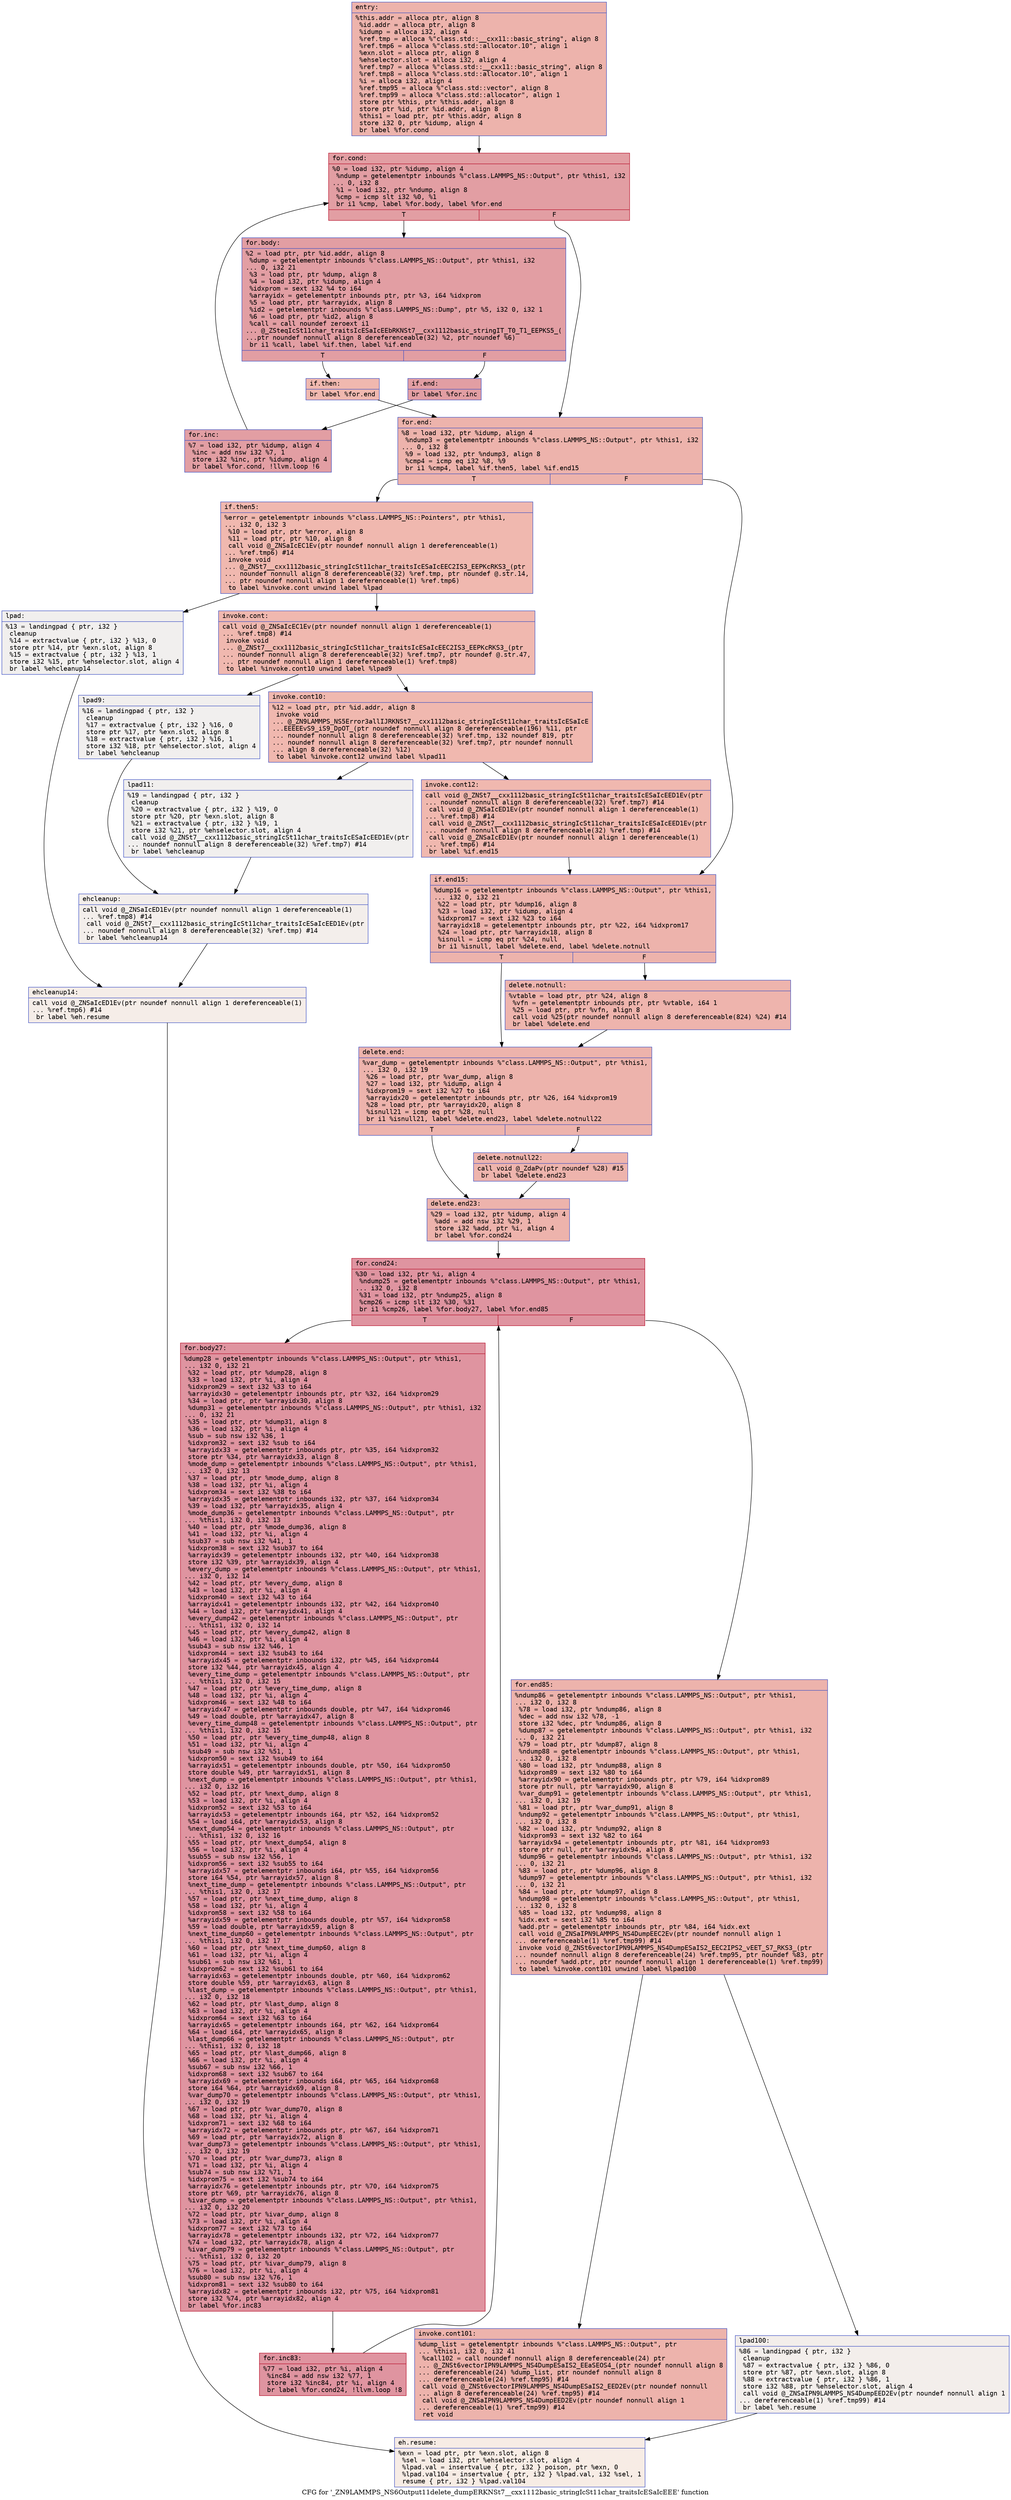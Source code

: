 digraph "CFG for '_ZN9LAMMPS_NS6Output11delete_dumpERKNSt7__cxx1112basic_stringIcSt11char_traitsIcESaIcEEE' function" {
	label="CFG for '_ZN9LAMMPS_NS6Output11delete_dumpERKNSt7__cxx1112basic_stringIcSt11char_traitsIcESaIcEEE' function";

	Node0x559d9a2a36c0 [shape=record,color="#3d50c3ff", style=filled, fillcolor="#d6524470" fontname="Courier",label="{entry:\l|  %this.addr = alloca ptr, align 8\l  %id.addr = alloca ptr, align 8\l  %idump = alloca i32, align 4\l  %ref.tmp = alloca %\"class.std::__cxx11::basic_string\", align 8\l  %ref.tmp6 = alloca %\"class.std::allocator.10\", align 1\l  %exn.slot = alloca ptr, align 8\l  %ehselector.slot = alloca i32, align 4\l  %ref.tmp7 = alloca %\"class.std::__cxx11::basic_string\", align 8\l  %ref.tmp8 = alloca %\"class.std::allocator.10\", align 1\l  %i = alloca i32, align 4\l  %ref.tmp95 = alloca %\"class.std::vector\", align 8\l  %ref.tmp99 = alloca %\"class.std::allocator\", align 1\l  store ptr %this, ptr %this.addr, align 8\l  store ptr %id, ptr %id.addr, align 8\l  %this1 = load ptr, ptr %this.addr, align 8\l  store i32 0, ptr %idump, align 4\l  br label %for.cond\l}"];
	Node0x559d9a2a36c0 -> Node0x559d9a2a41d0[tooltip="entry -> for.cond\nProbability 100.00%" ];
	Node0x559d9a2a41d0 [shape=record,color="#b70d28ff", style=filled, fillcolor="#be242e70" fontname="Courier",label="{for.cond:\l|  %0 = load i32, ptr %idump, align 4\l  %ndump = getelementptr inbounds %\"class.LAMMPS_NS::Output\", ptr %this1, i32\l... 0, i32 8\l  %1 = load i32, ptr %ndump, align 8\l  %cmp = icmp slt i32 %0, %1\l  br i1 %cmp, label %for.body, label %for.end\l|{<s0>T|<s1>F}}"];
	Node0x559d9a2a41d0:s0 -> Node0x559d9a2a44e0[tooltip="for.cond -> for.body\nProbability 96.88%" ];
	Node0x559d9a2a41d0:s1 -> Node0x559d9a2a4560[tooltip="for.cond -> for.end\nProbability 3.12%" ];
	Node0x559d9a2a44e0 [shape=record,color="#3d50c3ff", style=filled, fillcolor="#be242e70" fontname="Courier",label="{for.body:\l|  %2 = load ptr, ptr %id.addr, align 8\l  %dump = getelementptr inbounds %\"class.LAMMPS_NS::Output\", ptr %this1, i32\l... 0, i32 21\l  %3 = load ptr, ptr %dump, align 8\l  %4 = load i32, ptr %idump, align 4\l  %idxprom = sext i32 %4 to i64\l  %arrayidx = getelementptr inbounds ptr, ptr %3, i64 %idxprom\l  %5 = load ptr, ptr %arrayidx, align 8\l  %id2 = getelementptr inbounds %\"class.LAMMPS_NS::Dump\", ptr %5, i32 0, i32 1\l  %6 = load ptr, ptr %id2, align 8\l  %call = call noundef zeroext i1\l... @_ZSteqIcSt11char_traitsIcESaIcEEbRKNSt7__cxx1112basic_stringIT_T0_T1_EEPKS5_(\l...ptr noundef nonnull align 8 dereferenceable(32) %2, ptr noundef %6)\l  br i1 %call, label %if.then, label %if.end\l|{<s0>T|<s1>F}}"];
	Node0x559d9a2a44e0:s0 -> Node0x559d9a2a4f10[tooltip="for.body -> if.then\nProbability 3.12%" ];
	Node0x559d9a2a44e0:s1 -> Node0x559d9a2a4f60[tooltip="for.body -> if.end\nProbability 96.88%" ];
	Node0x559d9a2a4f10 [shape=record,color="#3d50c3ff", style=filled, fillcolor="#dc5d4a70" fontname="Courier",label="{if.then:\l|  br label %for.end\l}"];
	Node0x559d9a2a4f10 -> Node0x559d9a2a4560[tooltip="if.then -> for.end\nProbability 100.00%" ];
	Node0x559d9a2a4f60 [shape=record,color="#3d50c3ff", style=filled, fillcolor="#be242e70" fontname="Courier",label="{if.end:\l|  br label %for.inc\l}"];
	Node0x559d9a2a4f60 -> Node0x559d9a2a50d0[tooltip="if.end -> for.inc\nProbability 100.00%" ];
	Node0x559d9a2a50d0 [shape=record,color="#3d50c3ff", style=filled, fillcolor="#be242e70" fontname="Courier",label="{for.inc:\l|  %7 = load i32, ptr %idump, align 4\l  %inc = add nsw i32 %7, 1\l  store i32 %inc, ptr %idump, align 4\l  br label %for.cond, !llvm.loop !6\l}"];
	Node0x559d9a2a50d0 -> Node0x559d9a2a41d0[tooltip="for.inc -> for.cond\nProbability 100.00%" ];
	Node0x559d9a2a4560 [shape=record,color="#3d50c3ff", style=filled, fillcolor="#d6524470" fontname="Courier",label="{for.end:\l|  %8 = load i32, ptr %idump, align 4\l  %ndump3 = getelementptr inbounds %\"class.LAMMPS_NS::Output\", ptr %this1, i32\l... 0, i32 8\l  %9 = load i32, ptr %ndump3, align 8\l  %cmp4 = icmp eq i32 %8, %9\l  br i1 %cmp4, label %if.then5, label %if.end15\l|{<s0>T|<s1>F}}"];
	Node0x559d9a2a4560:s0 -> Node0x559d9a2a57d0[tooltip="for.end -> if.then5\nProbability 50.00%" ];
	Node0x559d9a2a4560:s1 -> Node0x559d9a2a5850[tooltip="for.end -> if.end15\nProbability 50.00%" ];
	Node0x559d9a2a57d0 [shape=record,color="#3d50c3ff", style=filled, fillcolor="#dc5d4a70" fontname="Courier",label="{if.then5:\l|  %error = getelementptr inbounds %\"class.LAMMPS_NS::Pointers\", ptr %this1,\l... i32 0, i32 3\l  %10 = load ptr, ptr %error, align 8\l  %11 = load ptr, ptr %10, align 8\l  call void @_ZNSaIcEC1Ev(ptr noundef nonnull align 1 dereferenceable(1)\l... %ref.tmp6) #14\l  invoke void\l... @_ZNSt7__cxx1112basic_stringIcSt11char_traitsIcESaIcEEC2IS3_EEPKcRKS3_(ptr\l... noundef nonnull align 8 dereferenceable(32) %ref.tmp, ptr noundef @.str.14,\l... ptr noundef nonnull align 1 dereferenceable(1) %ref.tmp6)\l          to label %invoke.cont unwind label %lpad\l}"];
	Node0x559d9a2a57d0 -> Node0x559d9a2a5ce0[tooltip="if.then5 -> invoke.cont\nProbability 100.00%" ];
	Node0x559d9a2a57d0 -> Node0x559d9a2a5d60[tooltip="if.then5 -> lpad\nProbability 0.00%" ];
	Node0x559d9a2a5ce0 [shape=record,color="#3d50c3ff", style=filled, fillcolor="#dc5d4a70" fontname="Courier",label="{invoke.cont:\l|  call void @_ZNSaIcEC1Ev(ptr noundef nonnull align 1 dereferenceable(1)\l... %ref.tmp8) #14\l  invoke void\l... @_ZNSt7__cxx1112basic_stringIcSt11char_traitsIcESaIcEEC2IS3_EEPKcRKS3_(ptr\l... noundef nonnull align 8 dereferenceable(32) %ref.tmp7, ptr noundef @.str.47,\l... ptr noundef nonnull align 1 dereferenceable(1) %ref.tmp8)\l          to label %invoke.cont10 unwind label %lpad9\l}"];
	Node0x559d9a2a5ce0 -> Node0x559d9a2a6080[tooltip="invoke.cont -> invoke.cont10\nProbability 100.00%" ];
	Node0x559d9a2a5ce0 -> Node0x559d9a2a60d0[tooltip="invoke.cont -> lpad9\nProbability 0.00%" ];
	Node0x559d9a2a6080 [shape=record,color="#3d50c3ff", style=filled, fillcolor="#dc5d4a70" fontname="Courier",label="{invoke.cont10:\l|  %12 = load ptr, ptr %id.addr, align 8\l  invoke void\l... @_ZN9LAMMPS_NS5Error3allIJRKNSt7__cxx1112basic_stringIcSt11char_traitsIcESaIcE\l...EEEEEvS9_iS9_DpOT_(ptr noundef nonnull align 8 dereferenceable(196) %11, ptr\l... noundef nonnull align 8 dereferenceable(32) %ref.tmp, i32 noundef 819, ptr\l... noundef nonnull align 8 dereferenceable(32) %ref.tmp7, ptr noundef nonnull\l... align 8 dereferenceable(32) %12)\l          to label %invoke.cont12 unwind label %lpad11\l}"];
	Node0x559d9a2a6080 -> Node0x559d9a2a6030[tooltip="invoke.cont10 -> invoke.cont12\nProbability 100.00%" ];
	Node0x559d9a2a6080 -> Node0x559d9a2a6420[tooltip="invoke.cont10 -> lpad11\nProbability 0.00%" ];
	Node0x559d9a2a6030 [shape=record,color="#3d50c3ff", style=filled, fillcolor="#dc5d4a70" fontname="Courier",label="{invoke.cont12:\l|  call void @_ZNSt7__cxx1112basic_stringIcSt11char_traitsIcESaIcEED1Ev(ptr\l... noundef nonnull align 8 dereferenceable(32) %ref.tmp7) #14\l  call void @_ZNSaIcED1Ev(ptr noundef nonnull align 1 dereferenceable(1)\l... %ref.tmp8) #14\l  call void @_ZNSt7__cxx1112basic_stringIcSt11char_traitsIcESaIcEED1Ev(ptr\l... noundef nonnull align 8 dereferenceable(32) %ref.tmp) #14\l  call void @_ZNSaIcED1Ev(ptr noundef nonnull align 1 dereferenceable(1)\l... %ref.tmp6) #14\l  br label %if.end15\l}"];
	Node0x559d9a2a6030 -> Node0x559d9a2a5850[tooltip="invoke.cont12 -> if.end15\nProbability 100.00%" ];
	Node0x559d9a2a5d60 [shape=record,color="#3d50c3ff", style=filled, fillcolor="#e0dbd870" fontname="Courier",label="{lpad:\l|  %13 = landingpad \{ ptr, i32 \}\l          cleanup\l  %14 = extractvalue \{ ptr, i32 \} %13, 0\l  store ptr %14, ptr %exn.slot, align 8\l  %15 = extractvalue \{ ptr, i32 \} %13, 1\l  store i32 %15, ptr %ehselector.slot, align 4\l  br label %ehcleanup14\l}"];
	Node0x559d9a2a5d60 -> Node0x559d9a2a6ea0[tooltip="lpad -> ehcleanup14\nProbability 100.00%" ];
	Node0x559d9a2a60d0 [shape=record,color="#3d50c3ff", style=filled, fillcolor="#e0dbd870" fontname="Courier",label="{lpad9:\l|  %16 = landingpad \{ ptr, i32 \}\l          cleanup\l  %17 = extractvalue \{ ptr, i32 \} %16, 0\l  store ptr %17, ptr %exn.slot, align 8\l  %18 = extractvalue \{ ptr, i32 \} %16, 1\l  store i32 %18, ptr %ehselector.slot, align 4\l  br label %ehcleanup\l}"];
	Node0x559d9a2a60d0 -> Node0x559d9a2a7210[tooltip="lpad9 -> ehcleanup\nProbability 100.00%" ];
	Node0x559d9a2a6420 [shape=record,color="#3d50c3ff", style=filled, fillcolor="#e0dbd870" fontname="Courier",label="{lpad11:\l|  %19 = landingpad \{ ptr, i32 \}\l          cleanup\l  %20 = extractvalue \{ ptr, i32 \} %19, 0\l  store ptr %20, ptr %exn.slot, align 8\l  %21 = extractvalue \{ ptr, i32 \} %19, 1\l  store i32 %21, ptr %ehselector.slot, align 4\l  call void @_ZNSt7__cxx1112basic_stringIcSt11char_traitsIcESaIcEED1Ev(ptr\l... noundef nonnull align 8 dereferenceable(32) %ref.tmp7) #14\l  br label %ehcleanup\l}"];
	Node0x559d9a2a6420 -> Node0x559d9a2a7210[tooltip="lpad11 -> ehcleanup\nProbability 100.00%" ];
	Node0x559d9a2a7210 [shape=record,color="#3d50c3ff", style=filled, fillcolor="#e5d8d170" fontname="Courier",label="{ehcleanup:\l|  call void @_ZNSaIcED1Ev(ptr noundef nonnull align 1 dereferenceable(1)\l... %ref.tmp8) #14\l  call void @_ZNSt7__cxx1112basic_stringIcSt11char_traitsIcESaIcEED1Ev(ptr\l... noundef nonnull align 8 dereferenceable(32) %ref.tmp) #14\l  br label %ehcleanup14\l}"];
	Node0x559d9a2a7210 -> Node0x559d9a2a6ea0[tooltip="ehcleanup -> ehcleanup14\nProbability 100.00%" ];
	Node0x559d9a2a6ea0 [shape=record,color="#3d50c3ff", style=filled, fillcolor="#e8d6cc70" fontname="Courier",label="{ehcleanup14:\l|  call void @_ZNSaIcED1Ev(ptr noundef nonnull align 1 dereferenceable(1)\l... %ref.tmp6) #14\l  br label %eh.resume\l}"];
	Node0x559d9a2a6ea0 -> Node0x559d9a2a7b20[tooltip="ehcleanup14 -> eh.resume\nProbability 100.00%" ];
	Node0x559d9a2a5850 [shape=record,color="#3d50c3ff", style=filled, fillcolor="#d6524470" fontname="Courier",label="{if.end15:\l|  %dump16 = getelementptr inbounds %\"class.LAMMPS_NS::Output\", ptr %this1,\l... i32 0, i32 21\l  %22 = load ptr, ptr %dump16, align 8\l  %23 = load i32, ptr %idump, align 4\l  %idxprom17 = sext i32 %23 to i64\l  %arrayidx18 = getelementptr inbounds ptr, ptr %22, i64 %idxprom17\l  %24 = load ptr, ptr %arrayidx18, align 8\l  %isnull = icmp eq ptr %24, null\l  br i1 %isnull, label %delete.end, label %delete.notnull\l|{<s0>T|<s1>F}}"];
	Node0x559d9a2a5850:s0 -> Node0x559d9a2a8040[tooltip="if.end15 -> delete.end\nProbability 37.50%" ];
	Node0x559d9a2a5850:s1 -> Node0x559d9a2a4ba0[tooltip="if.end15 -> delete.notnull\nProbability 62.50%" ];
	Node0x559d9a2a4ba0 [shape=record,color="#3d50c3ff", style=filled, fillcolor="#d8564670" fontname="Courier",label="{delete.notnull:\l|  %vtable = load ptr, ptr %24, align 8\l  %vfn = getelementptr inbounds ptr, ptr %vtable, i64 1\l  %25 = load ptr, ptr %vfn, align 8\l  call void %25(ptr noundef nonnull align 8 dereferenceable(824) %24) #14\l  br label %delete.end\l}"];
	Node0x559d9a2a4ba0 -> Node0x559d9a2a8040[tooltip="delete.notnull -> delete.end\nProbability 100.00%" ];
	Node0x559d9a2a8040 [shape=record,color="#3d50c3ff", style=filled, fillcolor="#d6524470" fontname="Courier",label="{delete.end:\l|  %var_dump = getelementptr inbounds %\"class.LAMMPS_NS::Output\", ptr %this1,\l... i32 0, i32 19\l  %26 = load ptr, ptr %var_dump, align 8\l  %27 = load i32, ptr %idump, align 4\l  %idxprom19 = sext i32 %27 to i64\l  %arrayidx20 = getelementptr inbounds ptr, ptr %26, i64 %idxprom19\l  %28 = load ptr, ptr %arrayidx20, align 8\l  %isnull21 = icmp eq ptr %28, null\l  br i1 %isnull21, label %delete.end23, label %delete.notnull22\l|{<s0>T|<s1>F}}"];
	Node0x559d9a2a8040:s0 -> Node0x559d9a2a8d20[tooltip="delete.end -> delete.end23\nProbability 37.50%" ];
	Node0x559d9a2a8040:s1 -> Node0x559d9a2a8dd0[tooltip="delete.end -> delete.notnull22\nProbability 62.50%" ];
	Node0x559d9a2a8dd0 [shape=record,color="#3d50c3ff", style=filled, fillcolor="#d8564670" fontname="Courier",label="{delete.notnull22:\l|  call void @_ZdaPv(ptr noundef %28) #15\l  br label %delete.end23\l}"];
	Node0x559d9a2a8dd0 -> Node0x559d9a2a8d20[tooltip="delete.notnull22 -> delete.end23\nProbability 100.00%" ];
	Node0x559d9a2a8d20 [shape=record,color="#3d50c3ff", style=filled, fillcolor="#d6524470" fontname="Courier",label="{delete.end23:\l|  %29 = load i32, ptr %idump, align 4\l  %add = add nsw i32 %29, 1\l  store i32 %add, ptr %i, align 4\l  br label %for.cond24\l}"];
	Node0x559d9a2a8d20 -> Node0x559d9a2a9260[tooltip="delete.end23 -> for.cond24\nProbability 100.00%" ];
	Node0x559d9a2a9260 [shape=record,color="#b70d28ff", style=filled, fillcolor="#b70d2870" fontname="Courier",label="{for.cond24:\l|  %30 = load i32, ptr %i, align 4\l  %ndump25 = getelementptr inbounds %\"class.LAMMPS_NS::Output\", ptr %this1,\l... i32 0, i32 8\l  %31 = load i32, ptr %ndump25, align 8\l  %cmp26 = icmp slt i32 %30, %31\l  br i1 %cmp26, label %for.body27, label %for.end85\l|{<s0>T|<s1>F}}"];
	Node0x559d9a2a9260:s0 -> Node0x559d9a2a95b0[tooltip="for.cond24 -> for.body27\nProbability 96.88%" ];
	Node0x559d9a2a9260:s1 -> Node0x559d9a2a9600[tooltip="for.cond24 -> for.end85\nProbability 3.12%" ];
	Node0x559d9a2a95b0 [shape=record,color="#b70d28ff", style=filled, fillcolor="#b70d2870" fontname="Courier",label="{for.body27:\l|  %dump28 = getelementptr inbounds %\"class.LAMMPS_NS::Output\", ptr %this1,\l... i32 0, i32 21\l  %32 = load ptr, ptr %dump28, align 8\l  %33 = load i32, ptr %i, align 4\l  %idxprom29 = sext i32 %33 to i64\l  %arrayidx30 = getelementptr inbounds ptr, ptr %32, i64 %idxprom29\l  %34 = load ptr, ptr %arrayidx30, align 8\l  %dump31 = getelementptr inbounds %\"class.LAMMPS_NS::Output\", ptr %this1, i32\l... 0, i32 21\l  %35 = load ptr, ptr %dump31, align 8\l  %36 = load i32, ptr %i, align 4\l  %sub = sub nsw i32 %36, 1\l  %idxprom32 = sext i32 %sub to i64\l  %arrayidx33 = getelementptr inbounds ptr, ptr %35, i64 %idxprom32\l  store ptr %34, ptr %arrayidx33, align 8\l  %mode_dump = getelementptr inbounds %\"class.LAMMPS_NS::Output\", ptr %this1,\l... i32 0, i32 13\l  %37 = load ptr, ptr %mode_dump, align 8\l  %38 = load i32, ptr %i, align 4\l  %idxprom34 = sext i32 %38 to i64\l  %arrayidx35 = getelementptr inbounds i32, ptr %37, i64 %idxprom34\l  %39 = load i32, ptr %arrayidx35, align 4\l  %mode_dump36 = getelementptr inbounds %\"class.LAMMPS_NS::Output\", ptr\l... %this1, i32 0, i32 13\l  %40 = load ptr, ptr %mode_dump36, align 8\l  %41 = load i32, ptr %i, align 4\l  %sub37 = sub nsw i32 %41, 1\l  %idxprom38 = sext i32 %sub37 to i64\l  %arrayidx39 = getelementptr inbounds i32, ptr %40, i64 %idxprom38\l  store i32 %39, ptr %arrayidx39, align 4\l  %every_dump = getelementptr inbounds %\"class.LAMMPS_NS::Output\", ptr %this1,\l... i32 0, i32 14\l  %42 = load ptr, ptr %every_dump, align 8\l  %43 = load i32, ptr %i, align 4\l  %idxprom40 = sext i32 %43 to i64\l  %arrayidx41 = getelementptr inbounds i32, ptr %42, i64 %idxprom40\l  %44 = load i32, ptr %arrayidx41, align 4\l  %every_dump42 = getelementptr inbounds %\"class.LAMMPS_NS::Output\", ptr\l... %this1, i32 0, i32 14\l  %45 = load ptr, ptr %every_dump42, align 8\l  %46 = load i32, ptr %i, align 4\l  %sub43 = sub nsw i32 %46, 1\l  %idxprom44 = sext i32 %sub43 to i64\l  %arrayidx45 = getelementptr inbounds i32, ptr %45, i64 %idxprom44\l  store i32 %44, ptr %arrayidx45, align 4\l  %every_time_dump = getelementptr inbounds %\"class.LAMMPS_NS::Output\", ptr\l... %this1, i32 0, i32 15\l  %47 = load ptr, ptr %every_time_dump, align 8\l  %48 = load i32, ptr %i, align 4\l  %idxprom46 = sext i32 %48 to i64\l  %arrayidx47 = getelementptr inbounds double, ptr %47, i64 %idxprom46\l  %49 = load double, ptr %arrayidx47, align 8\l  %every_time_dump48 = getelementptr inbounds %\"class.LAMMPS_NS::Output\", ptr\l... %this1, i32 0, i32 15\l  %50 = load ptr, ptr %every_time_dump48, align 8\l  %51 = load i32, ptr %i, align 4\l  %sub49 = sub nsw i32 %51, 1\l  %idxprom50 = sext i32 %sub49 to i64\l  %arrayidx51 = getelementptr inbounds double, ptr %50, i64 %idxprom50\l  store double %49, ptr %arrayidx51, align 8\l  %next_dump = getelementptr inbounds %\"class.LAMMPS_NS::Output\", ptr %this1,\l... i32 0, i32 16\l  %52 = load ptr, ptr %next_dump, align 8\l  %53 = load i32, ptr %i, align 4\l  %idxprom52 = sext i32 %53 to i64\l  %arrayidx53 = getelementptr inbounds i64, ptr %52, i64 %idxprom52\l  %54 = load i64, ptr %arrayidx53, align 8\l  %next_dump54 = getelementptr inbounds %\"class.LAMMPS_NS::Output\", ptr\l... %this1, i32 0, i32 16\l  %55 = load ptr, ptr %next_dump54, align 8\l  %56 = load i32, ptr %i, align 4\l  %sub55 = sub nsw i32 %56, 1\l  %idxprom56 = sext i32 %sub55 to i64\l  %arrayidx57 = getelementptr inbounds i64, ptr %55, i64 %idxprom56\l  store i64 %54, ptr %arrayidx57, align 8\l  %next_time_dump = getelementptr inbounds %\"class.LAMMPS_NS::Output\", ptr\l... %this1, i32 0, i32 17\l  %57 = load ptr, ptr %next_time_dump, align 8\l  %58 = load i32, ptr %i, align 4\l  %idxprom58 = sext i32 %58 to i64\l  %arrayidx59 = getelementptr inbounds double, ptr %57, i64 %idxprom58\l  %59 = load double, ptr %arrayidx59, align 8\l  %next_time_dump60 = getelementptr inbounds %\"class.LAMMPS_NS::Output\", ptr\l... %this1, i32 0, i32 17\l  %60 = load ptr, ptr %next_time_dump60, align 8\l  %61 = load i32, ptr %i, align 4\l  %sub61 = sub nsw i32 %61, 1\l  %idxprom62 = sext i32 %sub61 to i64\l  %arrayidx63 = getelementptr inbounds double, ptr %60, i64 %idxprom62\l  store double %59, ptr %arrayidx63, align 8\l  %last_dump = getelementptr inbounds %\"class.LAMMPS_NS::Output\", ptr %this1,\l... i32 0, i32 18\l  %62 = load ptr, ptr %last_dump, align 8\l  %63 = load i32, ptr %i, align 4\l  %idxprom64 = sext i32 %63 to i64\l  %arrayidx65 = getelementptr inbounds i64, ptr %62, i64 %idxprom64\l  %64 = load i64, ptr %arrayidx65, align 8\l  %last_dump66 = getelementptr inbounds %\"class.LAMMPS_NS::Output\", ptr\l... %this1, i32 0, i32 18\l  %65 = load ptr, ptr %last_dump66, align 8\l  %66 = load i32, ptr %i, align 4\l  %sub67 = sub nsw i32 %66, 1\l  %idxprom68 = sext i32 %sub67 to i64\l  %arrayidx69 = getelementptr inbounds i64, ptr %65, i64 %idxprom68\l  store i64 %64, ptr %arrayidx69, align 8\l  %var_dump70 = getelementptr inbounds %\"class.LAMMPS_NS::Output\", ptr %this1,\l... i32 0, i32 19\l  %67 = load ptr, ptr %var_dump70, align 8\l  %68 = load i32, ptr %i, align 4\l  %idxprom71 = sext i32 %68 to i64\l  %arrayidx72 = getelementptr inbounds ptr, ptr %67, i64 %idxprom71\l  %69 = load ptr, ptr %arrayidx72, align 8\l  %var_dump73 = getelementptr inbounds %\"class.LAMMPS_NS::Output\", ptr %this1,\l... i32 0, i32 19\l  %70 = load ptr, ptr %var_dump73, align 8\l  %71 = load i32, ptr %i, align 4\l  %sub74 = sub nsw i32 %71, 1\l  %idxprom75 = sext i32 %sub74 to i64\l  %arrayidx76 = getelementptr inbounds ptr, ptr %70, i64 %idxprom75\l  store ptr %69, ptr %arrayidx76, align 8\l  %ivar_dump = getelementptr inbounds %\"class.LAMMPS_NS::Output\", ptr %this1,\l... i32 0, i32 20\l  %72 = load ptr, ptr %ivar_dump, align 8\l  %73 = load i32, ptr %i, align 4\l  %idxprom77 = sext i32 %73 to i64\l  %arrayidx78 = getelementptr inbounds i32, ptr %72, i64 %idxprom77\l  %74 = load i32, ptr %arrayidx78, align 4\l  %ivar_dump79 = getelementptr inbounds %\"class.LAMMPS_NS::Output\", ptr\l... %this1, i32 0, i32 20\l  %75 = load ptr, ptr %ivar_dump79, align 8\l  %76 = load i32, ptr %i, align 4\l  %sub80 = sub nsw i32 %76, 1\l  %idxprom81 = sext i32 %sub80 to i64\l  %arrayidx82 = getelementptr inbounds i32, ptr %75, i64 %idxprom81\l  store i32 %74, ptr %arrayidx82, align 4\l  br label %for.inc83\l}"];
	Node0x559d9a2a95b0 -> Node0x559d9a2af260[tooltip="for.body27 -> for.inc83\nProbability 100.00%" ];
	Node0x559d9a2af260 [shape=record,color="#b70d28ff", style=filled, fillcolor="#b70d2870" fontname="Courier",label="{for.inc83:\l|  %77 = load i32, ptr %i, align 4\l  %inc84 = add nsw i32 %77, 1\l  store i32 %inc84, ptr %i, align 4\l  br label %for.cond24, !llvm.loop !8\l}"];
	Node0x559d9a2af260 -> Node0x559d9a2a9260[tooltip="for.inc83 -> for.cond24\nProbability 100.00%" ];
	Node0x559d9a2a9600 [shape=record,color="#3d50c3ff", style=filled, fillcolor="#d6524470" fontname="Courier",label="{for.end85:\l|  %ndump86 = getelementptr inbounds %\"class.LAMMPS_NS::Output\", ptr %this1,\l... i32 0, i32 8\l  %78 = load i32, ptr %ndump86, align 8\l  %dec = add nsw i32 %78, -1\l  store i32 %dec, ptr %ndump86, align 8\l  %dump87 = getelementptr inbounds %\"class.LAMMPS_NS::Output\", ptr %this1, i32\l... 0, i32 21\l  %79 = load ptr, ptr %dump87, align 8\l  %ndump88 = getelementptr inbounds %\"class.LAMMPS_NS::Output\", ptr %this1,\l... i32 0, i32 8\l  %80 = load i32, ptr %ndump88, align 8\l  %idxprom89 = sext i32 %80 to i64\l  %arrayidx90 = getelementptr inbounds ptr, ptr %79, i64 %idxprom89\l  store ptr null, ptr %arrayidx90, align 8\l  %var_dump91 = getelementptr inbounds %\"class.LAMMPS_NS::Output\", ptr %this1,\l... i32 0, i32 19\l  %81 = load ptr, ptr %var_dump91, align 8\l  %ndump92 = getelementptr inbounds %\"class.LAMMPS_NS::Output\", ptr %this1,\l... i32 0, i32 8\l  %82 = load i32, ptr %ndump92, align 8\l  %idxprom93 = sext i32 %82 to i64\l  %arrayidx94 = getelementptr inbounds ptr, ptr %81, i64 %idxprom93\l  store ptr null, ptr %arrayidx94, align 8\l  %dump96 = getelementptr inbounds %\"class.LAMMPS_NS::Output\", ptr %this1, i32\l... 0, i32 21\l  %83 = load ptr, ptr %dump96, align 8\l  %dump97 = getelementptr inbounds %\"class.LAMMPS_NS::Output\", ptr %this1, i32\l... 0, i32 21\l  %84 = load ptr, ptr %dump97, align 8\l  %ndump98 = getelementptr inbounds %\"class.LAMMPS_NS::Output\", ptr %this1,\l... i32 0, i32 8\l  %85 = load i32, ptr %ndump98, align 8\l  %idx.ext = sext i32 %85 to i64\l  %add.ptr = getelementptr inbounds ptr, ptr %84, i64 %idx.ext\l  call void @_ZNSaIPN9LAMMPS_NS4DumpEEC2Ev(ptr noundef nonnull align 1\l... dereferenceable(1) %ref.tmp99) #14\l  invoke void @_ZNSt6vectorIPN9LAMMPS_NS4DumpESaIS2_EEC2IPS2_vEET_S7_RKS3_(ptr\l... noundef nonnull align 8 dereferenceable(24) %ref.tmp95, ptr noundef %83, ptr\l... noundef %add.ptr, ptr noundef nonnull align 1 dereferenceable(1) %ref.tmp99)\l          to label %invoke.cont101 unwind label %lpad100\l}"];
	Node0x559d9a2a9600 -> Node0x559d9a2b0a60[tooltip="for.end85 -> invoke.cont101\nProbability 100.00%" ];
	Node0x559d9a2a9600 -> Node0x559d9a2b0ab0[tooltip="for.end85 -> lpad100\nProbability 0.00%" ];
	Node0x559d9a2b0a60 [shape=record,color="#3d50c3ff", style=filled, fillcolor="#d6524470" fontname="Courier",label="{invoke.cont101:\l|  %dump_list = getelementptr inbounds %\"class.LAMMPS_NS::Output\", ptr\l... %this1, i32 0, i32 41\l  %call102 = call noundef nonnull align 8 dereferenceable(24) ptr\l... @_ZNSt6vectorIPN9LAMMPS_NS4DumpESaIS2_EEaSEOS4_(ptr noundef nonnull align 8\l... dereferenceable(24) %dump_list, ptr noundef nonnull align 8\l... dereferenceable(24) %ref.tmp95) #14\l  call void @_ZNSt6vectorIPN9LAMMPS_NS4DumpESaIS2_EED2Ev(ptr noundef nonnull\l... align 8 dereferenceable(24) %ref.tmp95) #14\l  call void @_ZNSaIPN9LAMMPS_NS4DumpEED2Ev(ptr noundef nonnull align 1\l... dereferenceable(1) %ref.tmp99) #14\l  ret void\l}"];
	Node0x559d9a2b0ab0 [shape=record,color="#3d50c3ff", style=filled, fillcolor="#e5d8d170" fontname="Courier",label="{lpad100:\l|  %86 = landingpad \{ ptr, i32 \}\l          cleanup\l  %87 = extractvalue \{ ptr, i32 \} %86, 0\l  store ptr %87, ptr %exn.slot, align 8\l  %88 = extractvalue \{ ptr, i32 \} %86, 1\l  store i32 %88, ptr %ehselector.slot, align 4\l  call void @_ZNSaIPN9LAMMPS_NS4DumpEED2Ev(ptr noundef nonnull align 1\l... dereferenceable(1) %ref.tmp99) #14\l  br label %eh.resume\l}"];
	Node0x559d9a2b0ab0 -> Node0x559d9a2a7b20[tooltip="lpad100 -> eh.resume\nProbability 100.00%" ];
	Node0x559d9a2a7b20 [shape=record,color="#3d50c3ff", style=filled, fillcolor="#ecd3c570" fontname="Courier",label="{eh.resume:\l|  %exn = load ptr, ptr %exn.slot, align 8\l  %sel = load i32, ptr %ehselector.slot, align 4\l  %lpad.val = insertvalue \{ ptr, i32 \} poison, ptr %exn, 0\l  %lpad.val104 = insertvalue \{ ptr, i32 \} %lpad.val, i32 %sel, 1\l  resume \{ ptr, i32 \} %lpad.val104\l}"];
}

